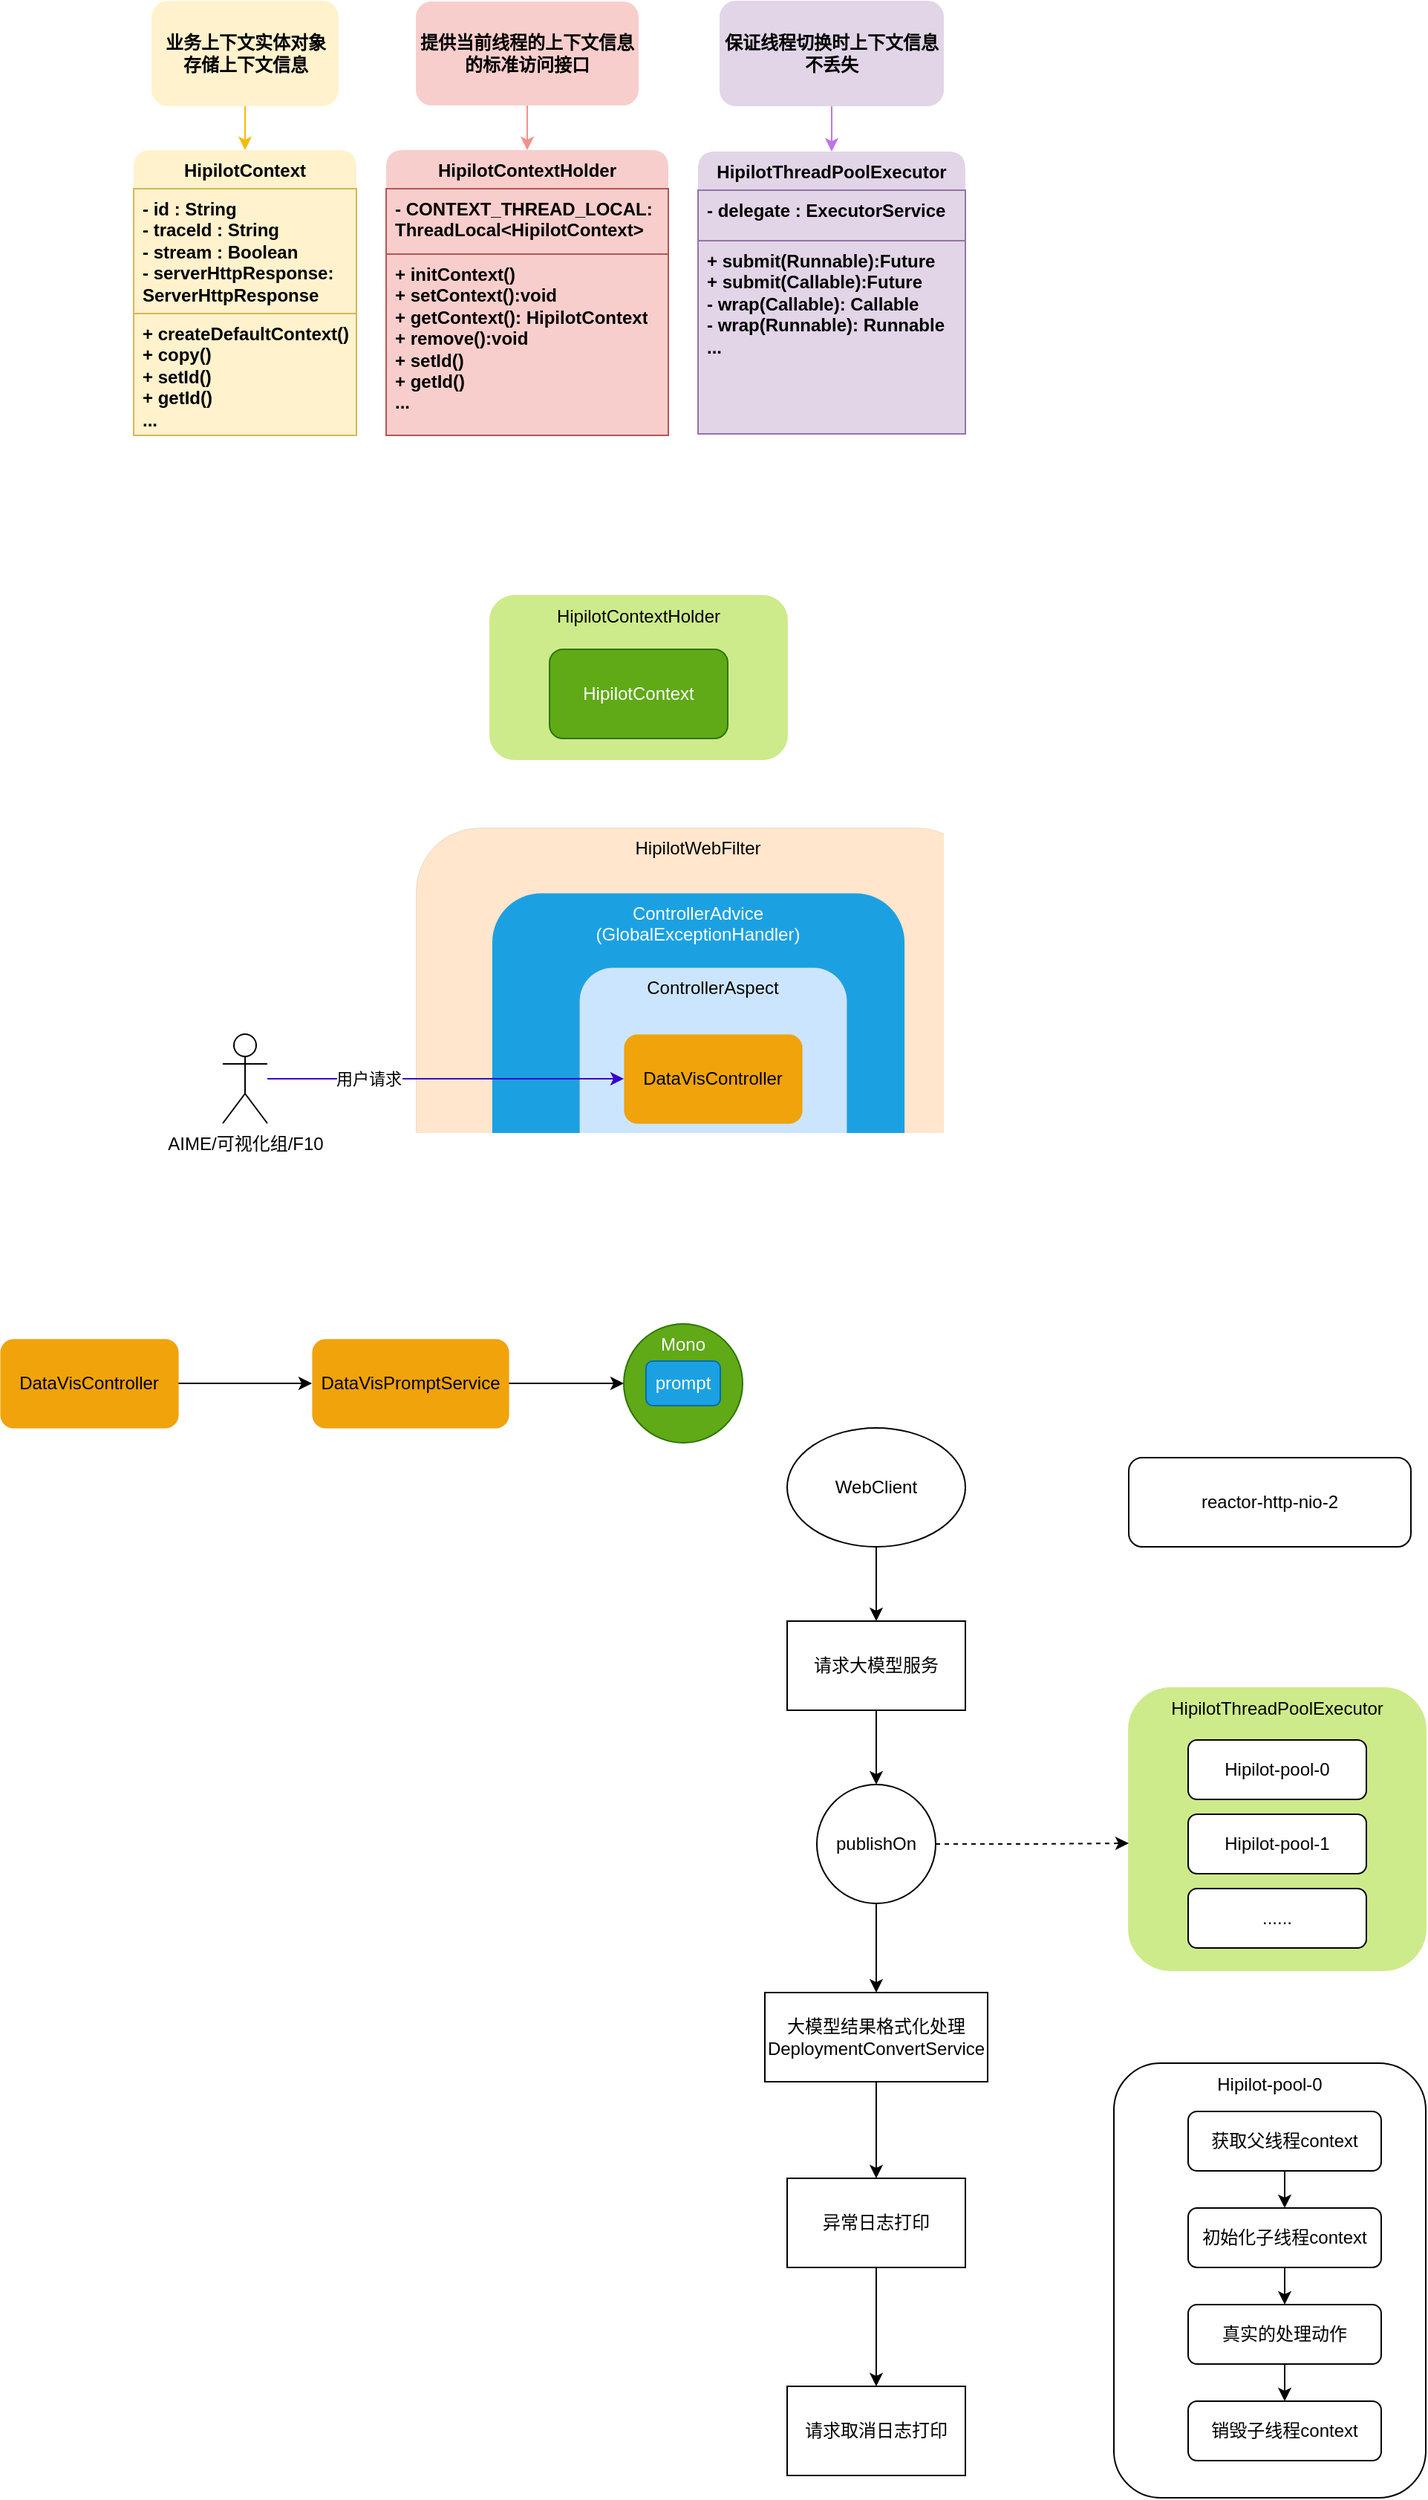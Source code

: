 <mxfile version="23.1.5" type="github">
  <diagram name="第 1 页" id="A8AgMVtB7LvKmUs1XgVh">
    <mxGraphModel dx="2608" dy="1683" grid="1" gridSize="10" guides="1" tooltips="1" connect="1" arrows="1" fold="1" page="1" pageScale="1" pageWidth="827" pageHeight="1169" math="0" shadow="0">
      <root>
        <mxCell id="0" />
        <mxCell id="1" parent="0" />
        <mxCell id="ccl45ZDLO3o566vft4Xr-10" value="HipilotContext" style="swimlane;fontStyle=1;align=center;verticalAlign=top;childLayout=stackLayout;horizontal=1;startSize=26;horizontalStack=0;resizeParent=1;resizeParentMax=0;resizeLast=0;collapsible=1;marginBottom=0;whiteSpace=wrap;html=1;fillColor=#fff2cc;strokeColor=none;rounded=1;" vertex="1" parent="1">
          <mxGeometry x="-1050" y="-1040" width="150" height="192" as="geometry" />
        </mxCell>
        <mxCell id="ccl45ZDLO3o566vft4Xr-11" value="- id : String&lt;br&gt;- traceId : String&lt;br&gt;- stream : Boolean&lt;br&gt;- serverHttpResponse: &lt;br&gt;ServerHttpResponse&lt;br&gt;&amp;nbsp;" style="text;strokeColor=#d6b656;fillColor=#fff2cc;align=left;verticalAlign=top;spacingLeft=4;spacingRight=4;overflow=hidden;rotatable=0;points=[[0,0.5],[1,0.5]];portConstraint=eastwest;whiteSpace=wrap;html=1;rounded=0;glass=0;fontStyle=1" vertex="1" parent="ccl45ZDLO3o566vft4Xr-10">
          <mxGeometry y="26" width="150" height="84" as="geometry" />
        </mxCell>
        <mxCell id="ccl45ZDLO3o566vft4Xr-12" value="+ createDefaultContext()&lt;br&gt;+ copy()&lt;br&gt;+ setId()&lt;br&gt;+ getId()&lt;br&gt;..." style="text;strokeColor=#d6b656;fillColor=#fff2cc;align=left;verticalAlign=top;spacingLeft=4;spacingRight=4;overflow=hidden;rotatable=0;points=[[0,0.5],[1,0.5]];portConstraint=eastwest;whiteSpace=wrap;html=1;rounded=0;fontStyle=1" vertex="1" parent="ccl45ZDLO3o566vft4Xr-10">
          <mxGeometry y="110" width="150" height="82" as="geometry" />
        </mxCell>
        <mxCell id="ccl45ZDLO3o566vft4Xr-13" value="HipilotContextHolder" style="swimlane;fontStyle=1;align=center;verticalAlign=top;childLayout=stackLayout;horizontal=1;startSize=26;horizontalStack=0;resizeParent=1;resizeParentMax=0;resizeLast=0;collapsible=1;marginBottom=0;whiteSpace=wrap;html=1;fillColor=#f8cecc;strokeColor=none;rounded=1;" vertex="1" parent="1">
          <mxGeometry x="-880" y="-1040" width="190" height="192" as="geometry" />
        </mxCell>
        <mxCell id="ccl45ZDLO3o566vft4Xr-14" value="- CONTEXT_THREAD_LOCAL: ThreadLocal&amp;lt;HipilotContext&amp;gt;" style="text;strokeColor=#b85450;fillColor=#f8cecc;align=left;verticalAlign=top;spacingLeft=4;spacingRight=4;overflow=hidden;rotatable=0;points=[[0,0.5],[1,0.5]];portConstraint=eastwest;whiteSpace=wrap;html=1;fontStyle=1" vertex="1" parent="ccl45ZDLO3o566vft4Xr-13">
          <mxGeometry y="26" width="190" height="44" as="geometry" />
        </mxCell>
        <mxCell id="ccl45ZDLO3o566vft4Xr-15" value="+ initContext()&lt;br&gt;+ setContext():void&lt;br&gt;+ getContext(): HipilotContext&lt;br&gt;+ remove():void&lt;br&gt;+ setId()&lt;br&gt;+ getId()&lt;br&gt;..." style="text;strokeColor=#b85450;fillColor=#f8cecc;align=left;verticalAlign=top;spacingLeft=4;spacingRight=4;overflow=hidden;rotatable=0;points=[[0,0.5],[1,0.5]];portConstraint=eastwest;whiteSpace=wrap;html=1;fontStyle=1" vertex="1" parent="ccl45ZDLO3o566vft4Xr-13">
          <mxGeometry y="70" width="190" height="122" as="geometry" />
        </mxCell>
        <mxCell id="ccl45ZDLO3o566vft4Xr-16" value="HipilotThreadPoolExecutor" style="swimlane;fontStyle=1;align=center;verticalAlign=top;childLayout=stackLayout;horizontal=1;startSize=26;horizontalStack=0;resizeParent=1;resizeParentMax=0;resizeLast=0;collapsible=1;marginBottom=0;whiteSpace=wrap;html=1;fillColor=#e1d5e7;strokeColor=none;rounded=1;swimlaneLine=1;" vertex="1" parent="1">
          <mxGeometry x="-670" y="-1039" width="180" height="190" as="geometry" />
        </mxCell>
        <mxCell id="ccl45ZDLO3o566vft4Xr-17" value="- delegate : ExecutorService" style="text;strokeColor=#9673a6;fillColor=#e1d5e7;align=left;verticalAlign=top;spacingLeft=4;spacingRight=4;overflow=hidden;rotatable=0;points=[[0,0.5],[1,0.5]];portConstraint=eastwest;whiteSpace=wrap;html=1;fontStyle=1" vertex="1" parent="ccl45ZDLO3o566vft4Xr-16">
          <mxGeometry y="26" width="180" height="34" as="geometry" />
        </mxCell>
        <mxCell id="ccl45ZDLO3o566vft4Xr-18" value="+ submit(Runnable):Future&lt;br&gt;+ submit(Callable):Future&lt;br&gt;- wrap(Callable): Callable&lt;br&gt;- wrap(Runnable): Runnable&lt;br&gt;..." style="text;strokeColor=#9673a6;fillColor=#e1d5e7;align=left;verticalAlign=top;spacingLeft=4;spacingRight=4;overflow=hidden;rotatable=0;points=[[0,0.5],[1,0.5]];portConstraint=eastwest;whiteSpace=wrap;html=1;fontStyle=1" vertex="1" parent="ccl45ZDLO3o566vft4Xr-16">
          <mxGeometry y="60" width="180" height="130" as="geometry" />
        </mxCell>
        <mxCell id="ccl45ZDLO3o566vft4Xr-19" style="edgeStyle=orthogonalEdgeStyle;rounded=0;orthogonalLoop=1;jettySize=auto;html=1;entryX=0.5;entryY=0;entryDx=0;entryDy=0;strokeColor=#f6bb09;" edge="1" parent="1" source="ccl45ZDLO3o566vft4Xr-20" target="ccl45ZDLO3o566vft4Xr-10">
          <mxGeometry relative="1" as="geometry">
            <Array as="points">
              <mxPoint x="-975" y="-1060" />
              <mxPoint x="-975" y="-1060" />
            </Array>
          </mxGeometry>
        </mxCell>
        <mxCell id="ccl45ZDLO3o566vft4Xr-20" value="业务上下文实体对象&lt;br&gt;存储上下文信息" style="rounded=1;whiteSpace=wrap;html=1;fillColor=#fff2cc;strokeColor=#fff2cc;shadow=0;fontStyle=1" vertex="1" parent="1">
          <mxGeometry x="-1037.5" y="-1140" width="125" height="70" as="geometry" />
        </mxCell>
        <mxCell id="ccl45ZDLO3o566vft4Xr-21" style="edgeStyle=orthogonalEdgeStyle;rounded=0;orthogonalLoop=1;jettySize=auto;html=1;entryX=0.5;entryY=0;entryDx=0;entryDy=0;strokeColor=#f4908b;fontStyle=1" edge="1" parent="1" source="ccl45ZDLO3o566vft4Xr-22" target="ccl45ZDLO3o566vft4Xr-13">
          <mxGeometry relative="1" as="geometry" />
        </mxCell>
        <mxCell id="ccl45ZDLO3o566vft4Xr-22" value="提供当前线程的上下文信息的标准访问接口" style="rounded=1;whiteSpace=wrap;html=1;fillColor=#f8cecc;strokeColor=none;shadow=0;fontStyle=1" vertex="1" parent="1">
          <mxGeometry x="-860" y="-1140" width="150" height="70" as="geometry" />
        </mxCell>
        <mxCell id="ccl45ZDLO3o566vft4Xr-23" style="edgeStyle=orthogonalEdgeStyle;rounded=0;orthogonalLoop=1;jettySize=auto;html=1;entryX=0.5;entryY=0;entryDx=0;entryDy=0;strokeColor=#c173e7;" edge="1" parent="1" source="ccl45ZDLO3o566vft4Xr-24" target="ccl45ZDLO3o566vft4Xr-16">
          <mxGeometry relative="1" as="geometry" />
        </mxCell>
        <mxCell id="ccl45ZDLO3o566vft4Xr-24" value="保证线程切换时上下文信息不丢失" style="rounded=1;whiteSpace=wrap;html=1;fillColor=#e1d5e7;strokeColor=#e1d5e7;shadow=0;fontStyle=1" vertex="1" parent="1">
          <mxGeometry x="-655" y="-1140" width="150" height="70" as="geometry" />
        </mxCell>
        <mxCell id="ccl45ZDLO3o566vft4Xr-25" value="HipilotWebFilter" style="rounded=1;whiteSpace=wrap;html=1;fillColor=#ffe6cc;strokeColor=default;verticalAlign=top;strokeWidth=0;dashed=1;" vertex="1" parent="1">
          <mxGeometry x="-860" y="-584" width="380" height="284" as="geometry" />
        </mxCell>
        <mxCell id="ccl45ZDLO3o566vft4Xr-26" value="AIME/可视化组/F10" style="shape=umlActor;verticalLabelPosition=bottom;verticalAlign=top;html=1;outlineConnect=0;" vertex="1" parent="1">
          <mxGeometry x="-990" y="-445" width="30" height="60" as="geometry" />
        </mxCell>
        <mxCell id="ccl45ZDLO3o566vft4Xr-31" value="HipilotContextHolder" style="rounded=1;whiteSpace=wrap;html=1;verticalAlign=top;fillColor=#cdeb8b;strokeColor=#cdeb8b;" vertex="1" parent="1">
          <mxGeometry x="-810" y="-740" width="200" height="110" as="geometry" />
        </mxCell>
        <mxCell id="ccl45ZDLO3o566vft4Xr-32" value="HipilotContext" style="rounded=1;whiteSpace=wrap;html=1;fillColor=#60a917;strokeColor=#2D7600;fontColor=#ffffff;" vertex="1" parent="1">
          <mxGeometry x="-770" y="-704" width="120" height="60" as="geometry" />
        </mxCell>
        <mxCell id="ccl45ZDLO3o566vft4Xr-33" value="ControllerAdvice&lt;br&gt;(GlobalExceptionHandler)" style="rounded=1;whiteSpace=wrap;html=1;fillColor=#1ba1e2;strokeColor=#006EAF;verticalAlign=top;strokeWidth=0;dashed=1;fontColor=#ffffff;" vertex="1" parent="1">
          <mxGeometry x="-808.75" y="-540" width="277.5" height="220" as="geometry" />
        </mxCell>
        <mxCell id="ccl45ZDLO3o566vft4Xr-34" value="ControllerAspect" style="rounded=1;whiteSpace=wrap;html=1;fillColor=#cce5ff;strokeColor=#36393d;verticalAlign=top;strokeWidth=0;dashed=1;" vertex="1" parent="1">
          <mxGeometry x="-750" y="-490" width="180" height="150" as="geometry" />
        </mxCell>
        <mxCell id="ccl45ZDLO3o566vft4Xr-35" value="DataVisController" style="rounded=1;whiteSpace=wrap;html=1;fillColor=#f0a30a;strokeColor=#BD7000;strokeWidth=0;dashed=1;fontColor=#000000;" vertex="1" parent="1">
          <mxGeometry x="-720" y="-445" width="120" height="60" as="geometry" />
        </mxCell>
        <mxCell id="ccl45ZDLO3o566vft4Xr-38" style="edgeStyle=orthogonalEdgeStyle;rounded=0;orthogonalLoop=1;jettySize=auto;html=1;entryX=0;entryY=0.5;entryDx=0;entryDy=0;strokeColor=#3700CC;fillColor=#6a00ff;" edge="1" parent="1" source="ccl45ZDLO3o566vft4Xr-26" target="ccl45ZDLO3o566vft4Xr-35">
          <mxGeometry relative="1" as="geometry" />
        </mxCell>
        <mxCell id="ccl45ZDLO3o566vft4Xr-40" value="用户请求" style="edgeLabel;html=1;align=center;verticalAlign=middle;resizable=0;points=[];" vertex="1" connectable="0" parent="ccl45ZDLO3o566vft4Xr-38">
          <mxGeometry x="-0.434" relative="1" as="geometry">
            <mxPoint as="offset" />
          </mxGeometry>
        </mxCell>
        <mxCell id="ccl45ZDLO3o566vft4Xr-46" style="edgeStyle=orthogonalEdgeStyle;rounded=0;orthogonalLoop=1;jettySize=auto;html=1;entryX=0;entryY=0.5;entryDx=0;entryDy=0;" edge="1" parent="1" source="ccl45ZDLO3o566vft4Xr-41" target="ccl45ZDLO3o566vft4Xr-42">
          <mxGeometry relative="1" as="geometry" />
        </mxCell>
        <mxCell id="ccl45ZDLO3o566vft4Xr-41" value="DataVisController" style="rounded=1;whiteSpace=wrap;html=1;fillColor=#f0a30a;strokeColor=#BD7000;strokeWidth=0;dashed=1;fontColor=#000000;" vertex="1" parent="1">
          <mxGeometry x="-1140" y="-240" width="120" height="60" as="geometry" />
        </mxCell>
        <mxCell id="ccl45ZDLO3o566vft4Xr-45" style="edgeStyle=orthogonalEdgeStyle;rounded=0;orthogonalLoop=1;jettySize=auto;html=1;entryX=0;entryY=0.5;entryDx=0;entryDy=0;" edge="1" parent="1" source="ccl45ZDLO3o566vft4Xr-42" target="ccl45ZDLO3o566vft4Xr-43">
          <mxGeometry relative="1" as="geometry" />
        </mxCell>
        <mxCell id="ccl45ZDLO3o566vft4Xr-42" value="DataVisPromptService" style="rounded=1;whiteSpace=wrap;html=1;fillColor=#f0a30a;strokeColor=#BD7000;strokeWidth=0;dashed=1;fontColor=#000000;" vertex="1" parent="1">
          <mxGeometry x="-930" y="-240" width="132.5" height="60" as="geometry" />
        </mxCell>
        <mxCell id="ccl45ZDLO3o566vft4Xr-43" value="Mono" style="ellipse;whiteSpace=wrap;html=1;aspect=fixed;verticalAlign=top;fillColor=#60a917;fontColor=#ffffff;strokeColor=#2D7600;" vertex="1" parent="1">
          <mxGeometry x="-720" y="-250" width="80" height="80" as="geometry" />
        </mxCell>
        <mxCell id="ccl45ZDLO3o566vft4Xr-44" value="prompt" style="rounded=1;whiteSpace=wrap;html=1;fillColor=#1ba1e2;fontColor=#ffffff;strokeColor=#006EAF;" vertex="1" parent="1">
          <mxGeometry x="-705" y="-225" width="50" height="30" as="geometry" />
        </mxCell>
        <mxCell id="ccl45ZDLO3o566vft4Xr-49" value="" style="edgeStyle=orthogonalEdgeStyle;rounded=0;orthogonalLoop=1;jettySize=auto;html=1;" edge="1" parent="1" source="ccl45ZDLO3o566vft4Xr-47" target="ccl45ZDLO3o566vft4Xr-48">
          <mxGeometry relative="1" as="geometry" />
        </mxCell>
        <mxCell id="ccl45ZDLO3o566vft4Xr-47" value="WebClient" style="ellipse;whiteSpace=wrap;html=1;" vertex="1" parent="1">
          <mxGeometry x="-610" y="-180" width="120" height="80" as="geometry" />
        </mxCell>
        <mxCell id="ccl45ZDLO3o566vft4Xr-51" value="" style="edgeStyle=orthogonalEdgeStyle;rounded=0;orthogonalLoop=1;jettySize=auto;html=1;" edge="1" parent="1" source="ccl45ZDLO3o566vft4Xr-48" target="ccl45ZDLO3o566vft4Xr-50">
          <mxGeometry relative="1" as="geometry" />
        </mxCell>
        <mxCell id="ccl45ZDLO3o566vft4Xr-48" value="请求大模型服务" style="whiteSpace=wrap;html=1;" vertex="1" parent="1">
          <mxGeometry x="-610" y="-50" width="120" height="60" as="geometry" />
        </mxCell>
        <mxCell id="ccl45ZDLO3o566vft4Xr-58" value="" style="edgeStyle=orthogonalEdgeStyle;rounded=0;orthogonalLoop=1;jettySize=auto;html=1;" edge="1" parent="1" source="ccl45ZDLO3o566vft4Xr-50" target="ccl45ZDLO3o566vft4Xr-57">
          <mxGeometry relative="1" as="geometry" />
        </mxCell>
        <mxCell id="ccl45ZDLO3o566vft4Xr-50" value="publishOn" style="ellipse;whiteSpace=wrap;html=1;" vertex="1" parent="1">
          <mxGeometry x="-590" y="60" width="80" height="80" as="geometry" />
        </mxCell>
        <mxCell id="ccl45ZDLO3o566vft4Xr-52" value="HipilotThreadPoolExecutor" style="rounded=1;whiteSpace=wrap;html=1;verticalAlign=top;fillColor=#cdeb8b;strokeColor=#cdeb8b;" vertex="1" parent="1">
          <mxGeometry x="-380" y="-5" width="200" height="190" as="geometry" />
        </mxCell>
        <mxCell id="ccl45ZDLO3o566vft4Xr-53" style="edgeStyle=orthogonalEdgeStyle;rounded=0;orthogonalLoop=1;jettySize=auto;html=1;entryX=0;entryY=0.55;entryDx=0;entryDy=0;entryPerimeter=0;dashed=1;" edge="1" parent="1" source="ccl45ZDLO3o566vft4Xr-50" target="ccl45ZDLO3o566vft4Xr-52">
          <mxGeometry relative="1" as="geometry" />
        </mxCell>
        <mxCell id="ccl45ZDLO3o566vft4Xr-54" value="Hipilot-pool-0" style="rounded=1;whiteSpace=wrap;html=1;" vertex="1" parent="1">
          <mxGeometry x="-340" y="30" width="120" height="40" as="geometry" />
        </mxCell>
        <mxCell id="ccl45ZDLO3o566vft4Xr-55" value="Hipilot-pool-1" style="rounded=1;whiteSpace=wrap;html=1;" vertex="1" parent="1">
          <mxGeometry x="-340" y="80" width="120" height="40" as="geometry" />
        </mxCell>
        <mxCell id="ccl45ZDLO3o566vft4Xr-56" value="......" style="rounded=1;whiteSpace=wrap;html=1;" vertex="1" parent="1">
          <mxGeometry x="-340" y="130" width="120" height="40" as="geometry" />
        </mxCell>
        <mxCell id="ccl45ZDLO3o566vft4Xr-60" value="" style="edgeStyle=orthogonalEdgeStyle;rounded=0;orthogonalLoop=1;jettySize=auto;html=1;" edge="1" parent="1" source="ccl45ZDLO3o566vft4Xr-57" target="ccl45ZDLO3o566vft4Xr-59">
          <mxGeometry relative="1" as="geometry" />
        </mxCell>
        <mxCell id="ccl45ZDLO3o566vft4Xr-57" value="大模型结果格式化处理&lt;br&gt;DeploymentConvertService" style="whiteSpace=wrap;html=1;" vertex="1" parent="1">
          <mxGeometry x="-625" y="200" width="150" height="60" as="geometry" />
        </mxCell>
        <mxCell id="ccl45ZDLO3o566vft4Xr-62" value="" style="edgeStyle=orthogonalEdgeStyle;rounded=0;orthogonalLoop=1;jettySize=auto;html=1;" edge="1" parent="1" source="ccl45ZDLO3o566vft4Xr-59" target="ccl45ZDLO3o566vft4Xr-61">
          <mxGeometry relative="1" as="geometry" />
        </mxCell>
        <mxCell id="ccl45ZDLO3o566vft4Xr-59" value="异常日志打印" style="whiteSpace=wrap;html=1;" vertex="1" parent="1">
          <mxGeometry x="-610" y="325" width="120" height="60" as="geometry" />
        </mxCell>
        <mxCell id="ccl45ZDLO3o566vft4Xr-61" value="请求取消日志打印" style="whiteSpace=wrap;html=1;" vertex="1" parent="1">
          <mxGeometry x="-610" y="465" width="120" height="60" as="geometry" />
        </mxCell>
        <mxCell id="ccl45ZDLO3o566vft4Xr-63" value="Hipilot-pool-0" style="rounded=1;whiteSpace=wrap;html=1;verticalAlign=top;" vertex="1" parent="1">
          <mxGeometry x="-390" y="247.5" width="210" height="292.5" as="geometry" />
        </mxCell>
        <mxCell id="ccl45ZDLO3o566vft4Xr-71" value="" style="edgeStyle=orthogonalEdgeStyle;rounded=0;orthogonalLoop=1;jettySize=auto;html=1;" edge="1" parent="1" source="ccl45ZDLO3o566vft4Xr-64" target="ccl45ZDLO3o566vft4Xr-70">
          <mxGeometry relative="1" as="geometry" />
        </mxCell>
        <mxCell id="ccl45ZDLO3o566vft4Xr-64" value="真实的处理动作" style="rounded=1;whiteSpace=wrap;html=1;" vertex="1" parent="1">
          <mxGeometry x="-340" y="410" width="130" height="40" as="geometry" />
        </mxCell>
        <mxCell id="ccl45ZDLO3o566vft4Xr-68" value="" style="edgeStyle=orthogonalEdgeStyle;rounded=0;orthogonalLoop=1;jettySize=auto;html=1;" edge="1" parent="1" source="ccl45ZDLO3o566vft4Xr-65" target="ccl45ZDLO3o566vft4Xr-67">
          <mxGeometry relative="1" as="geometry" />
        </mxCell>
        <mxCell id="ccl45ZDLO3o566vft4Xr-65" value="获取父线程context" style="rounded=1;whiteSpace=wrap;html=1;" vertex="1" parent="1">
          <mxGeometry x="-340" y="280" width="130" height="40" as="geometry" />
        </mxCell>
        <mxCell id="ccl45ZDLO3o566vft4Xr-69" value="" style="edgeStyle=orthogonalEdgeStyle;rounded=0;orthogonalLoop=1;jettySize=auto;html=1;" edge="1" parent="1" source="ccl45ZDLO3o566vft4Xr-67" target="ccl45ZDLO3o566vft4Xr-64">
          <mxGeometry relative="1" as="geometry" />
        </mxCell>
        <mxCell id="ccl45ZDLO3o566vft4Xr-67" value="初始化子线程context" style="rounded=1;whiteSpace=wrap;html=1;" vertex="1" parent="1">
          <mxGeometry x="-340" y="345" width="130" height="40" as="geometry" />
        </mxCell>
        <mxCell id="ccl45ZDLO3o566vft4Xr-70" value="销毁子线程context" style="whiteSpace=wrap;html=1;rounded=1;" vertex="1" parent="1">
          <mxGeometry x="-340" y="475" width="130" height="40" as="geometry" />
        </mxCell>
        <mxCell id="ccl45ZDLO3o566vft4Xr-72" value="reactor-http-nio-2" style="rounded=1;whiteSpace=wrap;html=1;" vertex="1" parent="1">
          <mxGeometry x="-380" y="-160" width="190" height="60" as="geometry" />
        </mxCell>
      </root>
    </mxGraphModel>
  </diagram>
</mxfile>
